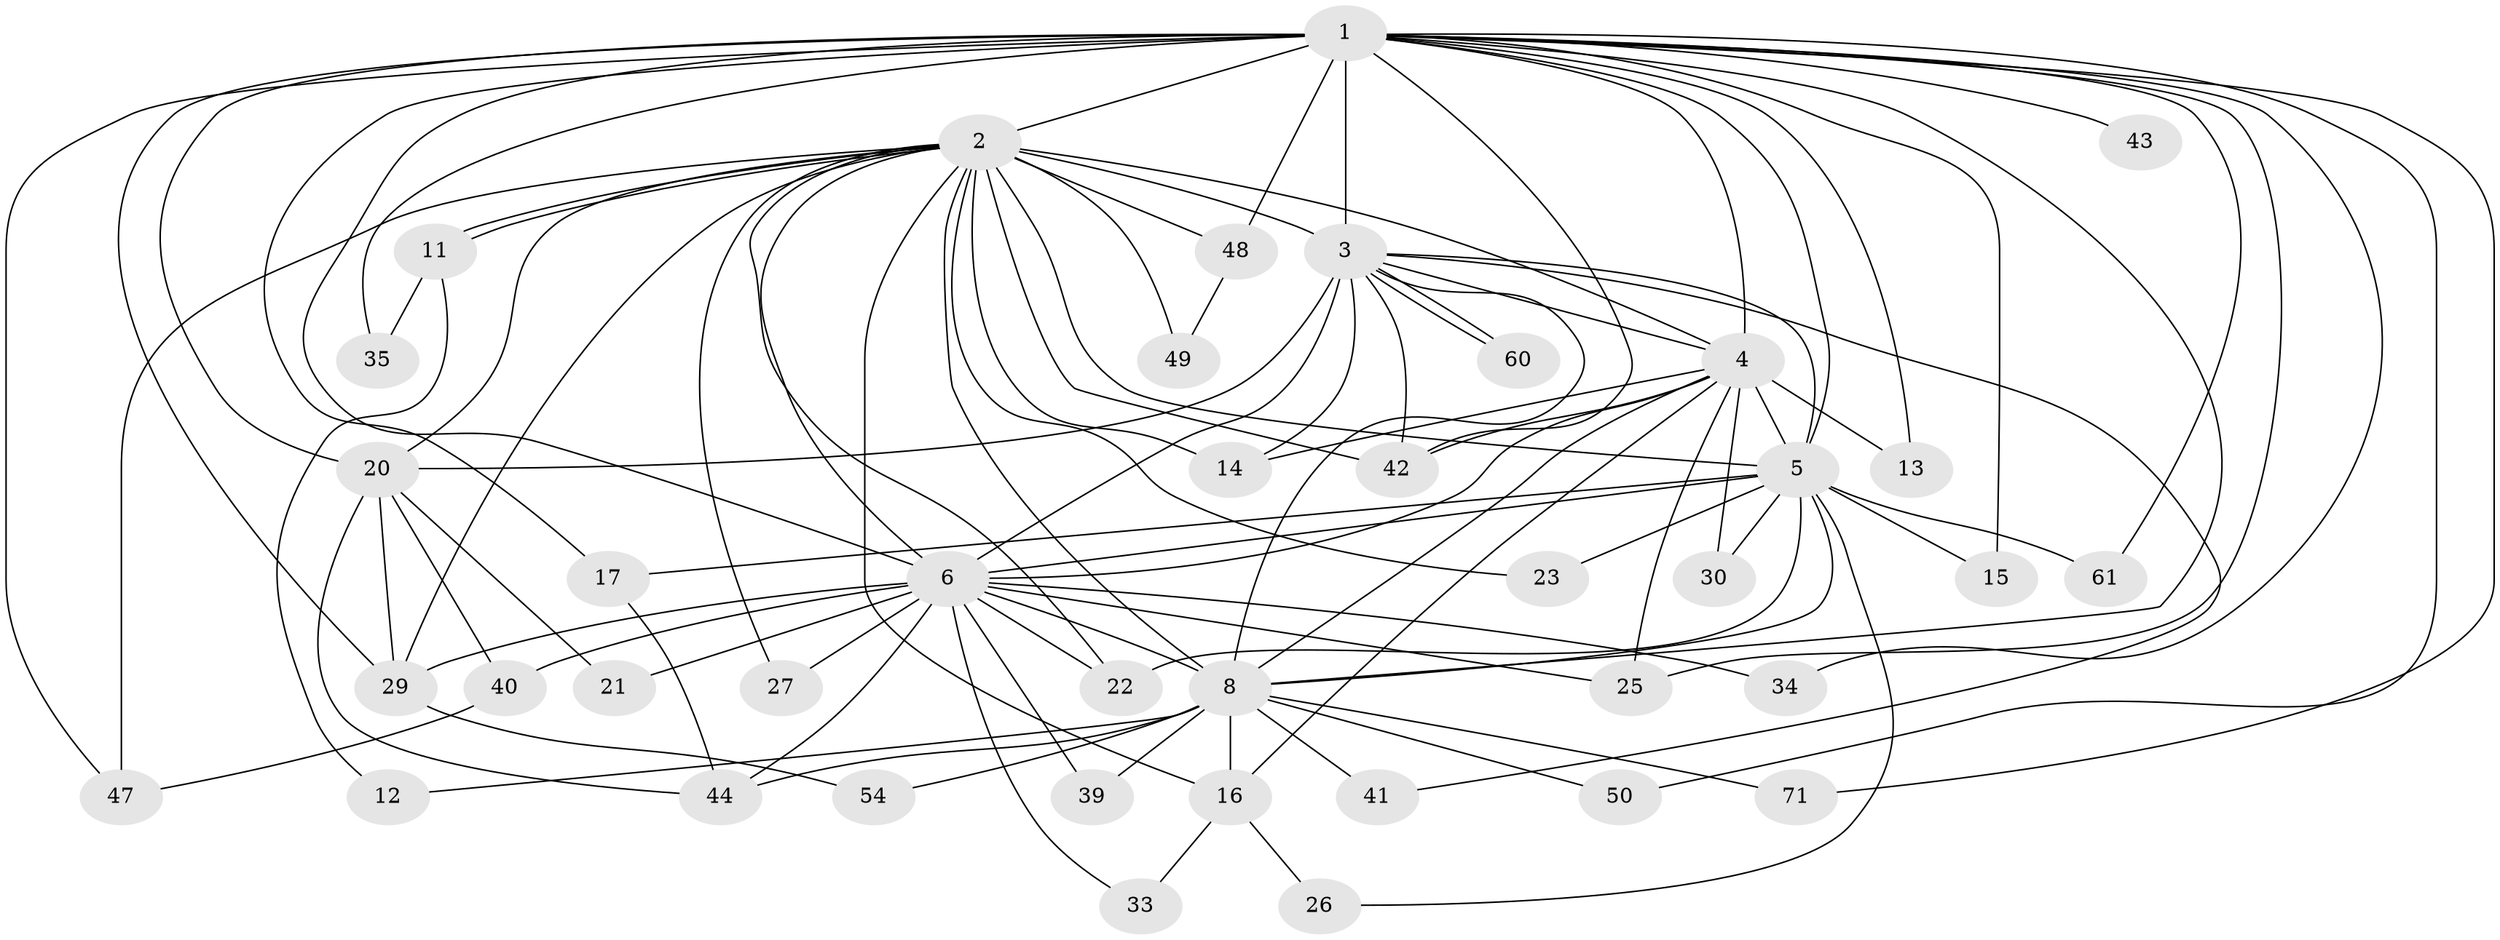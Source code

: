 // original degree distribution, {20: 0.012345679012345678, 24: 0.012345679012345678, 19: 0.024691358024691357, 17: 0.012345679012345678, 15: 0.012345679012345678, 14: 0.012345679012345678, 18: 0.024691358024691357, 23: 0.012345679012345678, 4: 0.07407407407407407, 2: 0.5555555555555556, 3: 0.18518518518518517, 5: 0.04938271604938271, 8: 0.012345679012345678}
// Generated by graph-tools (version 1.1) at 2025/13/03/09/25 04:13:55]
// undirected, 40 vertices, 98 edges
graph export_dot {
graph [start="1"]
  node [color=gray90,style=filled];
  1 [super="+9"];
  2 [super="+62+77+73+52+10+32"];
  3 [super="+31+64+59+45"];
  4;
  5;
  6 [super="+7+63+70+24"];
  8;
  11;
  12;
  13;
  14 [super="+38"];
  15;
  16;
  17;
  20 [super="+51"];
  21;
  22;
  23;
  25;
  26;
  27;
  29 [super="+53+55+37"];
  30;
  33;
  34 [super="+56"];
  35;
  39;
  40;
  41;
  42;
  43;
  44 [super="+57+80"];
  47;
  48;
  49;
  50;
  54;
  60;
  61;
  71;
  1 -- 2 [weight=9];
  1 -- 3 [weight=2];
  1 -- 4 [weight=3];
  1 -- 5 [weight=3];
  1 -- 6 [weight=4];
  1 -- 8 [weight=2];
  1 -- 13;
  1 -- 15;
  1 -- 20;
  1 -- 29;
  1 -- 43 [weight=2];
  1 -- 47;
  1 -- 61;
  1 -- 71;
  1 -- 34 [weight=2];
  1 -- 17;
  1 -- 25;
  1 -- 35;
  1 -- 42;
  1 -- 48;
  1 -- 50;
  2 -- 3 [weight=3];
  2 -- 4 [weight=4];
  2 -- 5 [weight=2];
  2 -- 6 [weight=6];
  2 -- 8 [weight=3];
  2 -- 11;
  2 -- 11;
  2 -- 20 [weight=2];
  2 -- 22;
  2 -- 23;
  2 -- 27;
  2 -- 42;
  2 -- 48;
  2 -- 29 [weight=2];
  2 -- 47 [weight=2];
  2 -- 16;
  2 -- 14 [weight=2];
  2 -- 49;
  3 -- 4;
  3 -- 5;
  3 -- 6 [weight=5];
  3 -- 8;
  3 -- 41;
  3 -- 60;
  3 -- 60;
  3 -- 20;
  3 -- 42;
  3 -- 14;
  4 -- 5;
  4 -- 6 [weight=3];
  4 -- 8;
  4 -- 13;
  4 -- 14;
  4 -- 16;
  4 -- 25;
  4 -- 30;
  4 -- 42;
  5 -- 6 [weight=2];
  5 -- 8;
  5 -- 15;
  5 -- 17;
  5 -- 22;
  5 -- 23;
  5 -- 26;
  5 -- 30;
  5 -- 61;
  6 -- 8 [weight=2];
  6 -- 39;
  6 -- 44;
  6 -- 21;
  6 -- 27;
  6 -- 34 [weight=2];
  6 -- 22;
  6 -- 33;
  6 -- 40;
  6 -- 25;
  6 -- 29;
  8 -- 12;
  8 -- 16;
  8 -- 39;
  8 -- 41;
  8 -- 50;
  8 -- 54;
  8 -- 71;
  8 -- 44;
  11 -- 12;
  11 -- 35;
  16 -- 26;
  16 -- 33;
  17 -- 44;
  20 -- 21;
  20 -- 29;
  20 -- 40;
  20 -- 44;
  29 -- 54;
  40 -- 47;
  48 -- 49;
}
